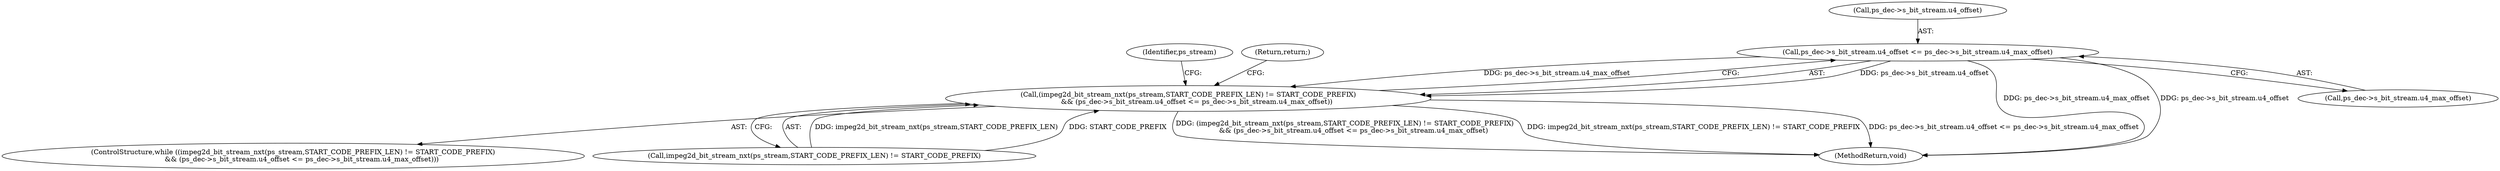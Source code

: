 digraph "1_Android_ffab15eb80630dc799eb410855c93525b75233c3_9@del" {
"1000119" [label="(Call,ps_dec->s_bit_stream.u4_offset <= ps_dec->s_bit_stream.u4_max_offset)"];
"1000113" [label="(Call,(impeg2d_bit_stream_nxt(ps_stream,START_CODE_PREFIX_LEN) != START_CODE_PREFIX)\n        && (ps_dec->s_bit_stream.u4_offset <= ps_dec->s_bit_stream.u4_max_offset))"];
"1000135" [label="(MethodReturn,void)"];
"1000132" [label="(Identifier,ps_stream)"];
"1000112" [label="(ControlStructure,while ((impeg2d_bit_stream_nxt(ps_stream,START_CODE_PREFIX_LEN) != START_CODE_PREFIX)\n        && (ps_dec->s_bit_stream.u4_offset <= ps_dec->s_bit_stream.u4_max_offset)))"];
"1000113" [label="(Call,(impeg2d_bit_stream_nxt(ps_stream,START_CODE_PREFIX_LEN) != START_CODE_PREFIX)\n        && (ps_dec->s_bit_stream.u4_offset <= ps_dec->s_bit_stream.u4_max_offset))"];
"1000119" [label="(Call,ps_dec->s_bit_stream.u4_offset <= ps_dec->s_bit_stream.u4_max_offset)"];
"1000120" [label="(Call,ps_dec->s_bit_stream.u4_offset)"];
"1000114" [label="(Call,impeg2d_bit_stream_nxt(ps_stream,START_CODE_PREFIX_LEN) != START_CODE_PREFIX)"];
"1000125" [label="(Call,ps_dec->s_bit_stream.u4_max_offset)"];
"1000134" [label="(Return,return;)"];
"1000119" -> "1000113"  [label="AST: "];
"1000119" -> "1000125"  [label="CFG: "];
"1000120" -> "1000119"  [label="AST: "];
"1000125" -> "1000119"  [label="AST: "];
"1000113" -> "1000119"  [label="CFG: "];
"1000119" -> "1000135"  [label="DDG: ps_dec->s_bit_stream.u4_max_offset"];
"1000119" -> "1000135"  [label="DDG: ps_dec->s_bit_stream.u4_offset"];
"1000119" -> "1000113"  [label="DDG: ps_dec->s_bit_stream.u4_offset"];
"1000119" -> "1000113"  [label="DDG: ps_dec->s_bit_stream.u4_max_offset"];
"1000113" -> "1000112"  [label="AST: "];
"1000113" -> "1000114"  [label="CFG: "];
"1000114" -> "1000113"  [label="AST: "];
"1000132" -> "1000113"  [label="CFG: "];
"1000134" -> "1000113"  [label="CFG: "];
"1000113" -> "1000135"  [label="DDG: impeg2d_bit_stream_nxt(ps_stream,START_CODE_PREFIX_LEN) != START_CODE_PREFIX"];
"1000113" -> "1000135"  [label="DDG: ps_dec->s_bit_stream.u4_offset <= ps_dec->s_bit_stream.u4_max_offset"];
"1000113" -> "1000135"  [label="DDG: (impeg2d_bit_stream_nxt(ps_stream,START_CODE_PREFIX_LEN) != START_CODE_PREFIX)\n        && (ps_dec->s_bit_stream.u4_offset <= ps_dec->s_bit_stream.u4_max_offset)"];
"1000114" -> "1000113"  [label="DDG: impeg2d_bit_stream_nxt(ps_stream,START_CODE_PREFIX_LEN)"];
"1000114" -> "1000113"  [label="DDG: START_CODE_PREFIX"];
}
